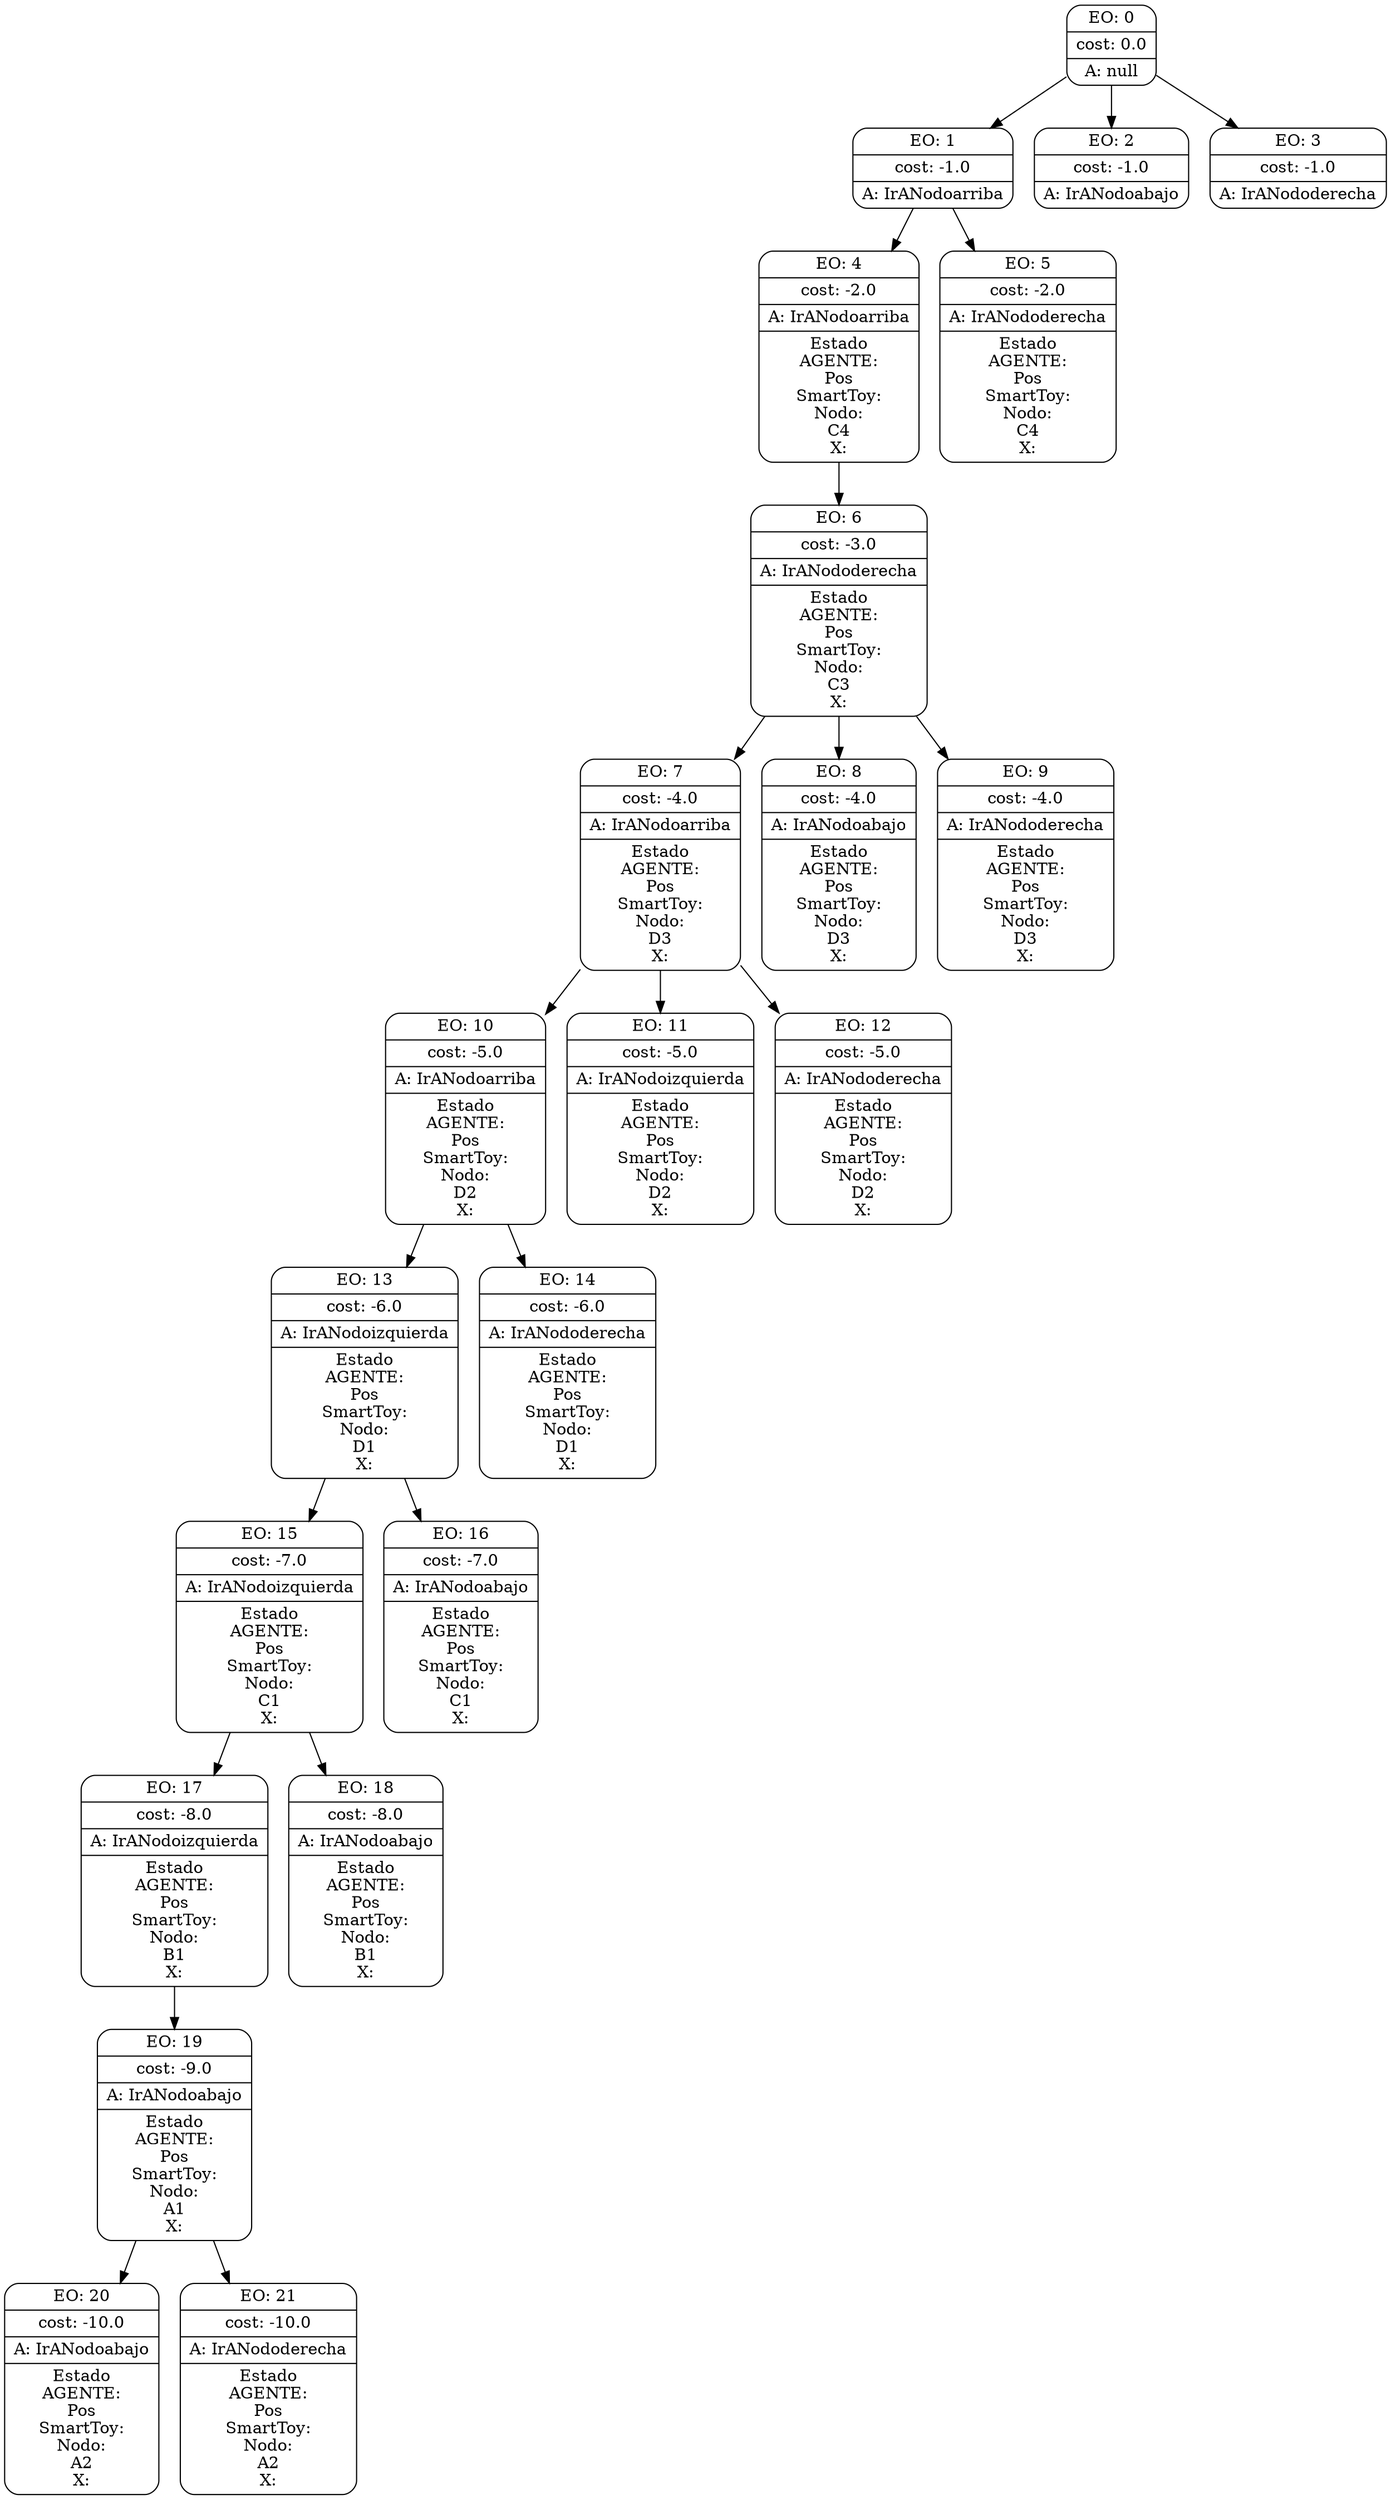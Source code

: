 digraph g {
node [shape = Mrecord];
nodo0[label="{EO: 0|cost: 0.0|A: null}"]
nodo1[label="{EO: 1|cost: -1.0|A: IrANodoarriba
}"]
nodo4[label="{EO: 4|cost: -2.0|A: IrANodoarriba
|Estado\nAGENTE:\n
Pos\nSmartToy:\nNodo:\nC4\nX:\n

}"]
nodo6[label="{EO: 6|cost: -3.0|A: IrANododerecha
|Estado\nAGENTE:\n
Pos\nSmartToy:\nNodo:\nC3\nX:\n

}"]
nodo7[label="{EO: 7|cost: -4.0|A: IrANodoarriba
|Estado\nAGENTE:\n
Pos\nSmartToy:\nNodo:\nD3\nX:\n

}"]
nodo10[label="{EO: 10|cost: -5.0|A: IrANodoarriba
|Estado\nAGENTE:\n
Pos\nSmartToy:\nNodo:\nD2\nX:\n

}"]
nodo13[label="{EO: 13|cost: -6.0|A: IrANodoizquierda
|Estado\nAGENTE:\n
Pos\nSmartToy:\nNodo:\nD1\nX:\n

}"]
nodo15[label="{EO: 15|cost: -7.0|A: IrANodoizquierda
|Estado\nAGENTE:\n
Pos\nSmartToy:\nNodo:\nC1\nX:\n

}"]
nodo17[label="{EO: 17|cost: -8.0|A: IrANodoizquierda
|Estado\nAGENTE:\n
Pos\nSmartToy:\nNodo:\nB1\nX:\n

}"]
nodo19[label="{EO: 19|cost: -9.0|A: IrANodoabajo
|Estado\nAGENTE:\n
Pos\nSmartToy:\nNodo:\nA1\nX:\n

}"]
nodo20[label="{EO: 20|cost: -10.0|A: IrANodoabajo
|Estado\nAGENTE:\n
Pos\nSmartToy:\nNodo:\nA2\nX:\n

}"]

nodo19 -> nodo20;
nodo21[label="{EO: 21|cost: -10.0|A: IrANododerecha
|Estado\nAGENTE:\n
Pos\nSmartToy:\nNodo:\nA2\nX:\n

}"]

nodo19 -> nodo21;

nodo17 -> nodo19;

nodo15 -> nodo17;
nodo18[label="{EO: 18|cost: -8.0|A: IrANodoabajo
|Estado\nAGENTE:\n
Pos\nSmartToy:\nNodo:\nB1\nX:\n

}"]

nodo15 -> nodo18;

nodo13 -> nodo15;
nodo16[label="{EO: 16|cost: -7.0|A: IrANodoabajo
|Estado\nAGENTE:\n
Pos\nSmartToy:\nNodo:\nC1\nX:\n

}"]

nodo13 -> nodo16;

nodo10 -> nodo13;
nodo14[label="{EO: 14|cost: -6.0|A: IrANododerecha
|Estado\nAGENTE:\n
Pos\nSmartToy:\nNodo:\nD1\nX:\n

}"]

nodo10 -> nodo14;

nodo7 -> nodo10;
nodo11[label="{EO: 11|cost: -5.0|A: IrANodoizquierda
|Estado\nAGENTE:\n
Pos\nSmartToy:\nNodo:\nD2\nX:\n

}"]

nodo7 -> nodo11;
nodo12[label="{EO: 12|cost: -5.0|A: IrANododerecha
|Estado\nAGENTE:\n
Pos\nSmartToy:\nNodo:\nD2\nX:\n

}"]

nodo7 -> nodo12;

nodo6 -> nodo7;
nodo8[label="{EO: 8|cost: -4.0|A: IrANodoabajo
|Estado\nAGENTE:\n
Pos\nSmartToy:\nNodo:\nD3\nX:\n

}"]

nodo6 -> nodo8;
nodo9[label="{EO: 9|cost: -4.0|A: IrANododerecha
|Estado\nAGENTE:\n
Pos\nSmartToy:\nNodo:\nD3\nX:\n

}"]

nodo6 -> nodo9;

nodo4 -> nodo6;

nodo1 -> nodo4;
nodo5[label="{EO: 5|cost: -2.0|A: IrANododerecha
|Estado\nAGENTE:\n
Pos\nSmartToy:\nNodo:\nC4\nX:\n

}"]

nodo1 -> nodo5;

nodo0 -> nodo1;
nodo2[label="{EO: 2|cost: -1.0|A: IrANodoabajo
}"]

nodo0 -> nodo2;
nodo3[label="{EO: 3|cost: -1.0|A: IrANododerecha
}"]

nodo0 -> nodo3;


}